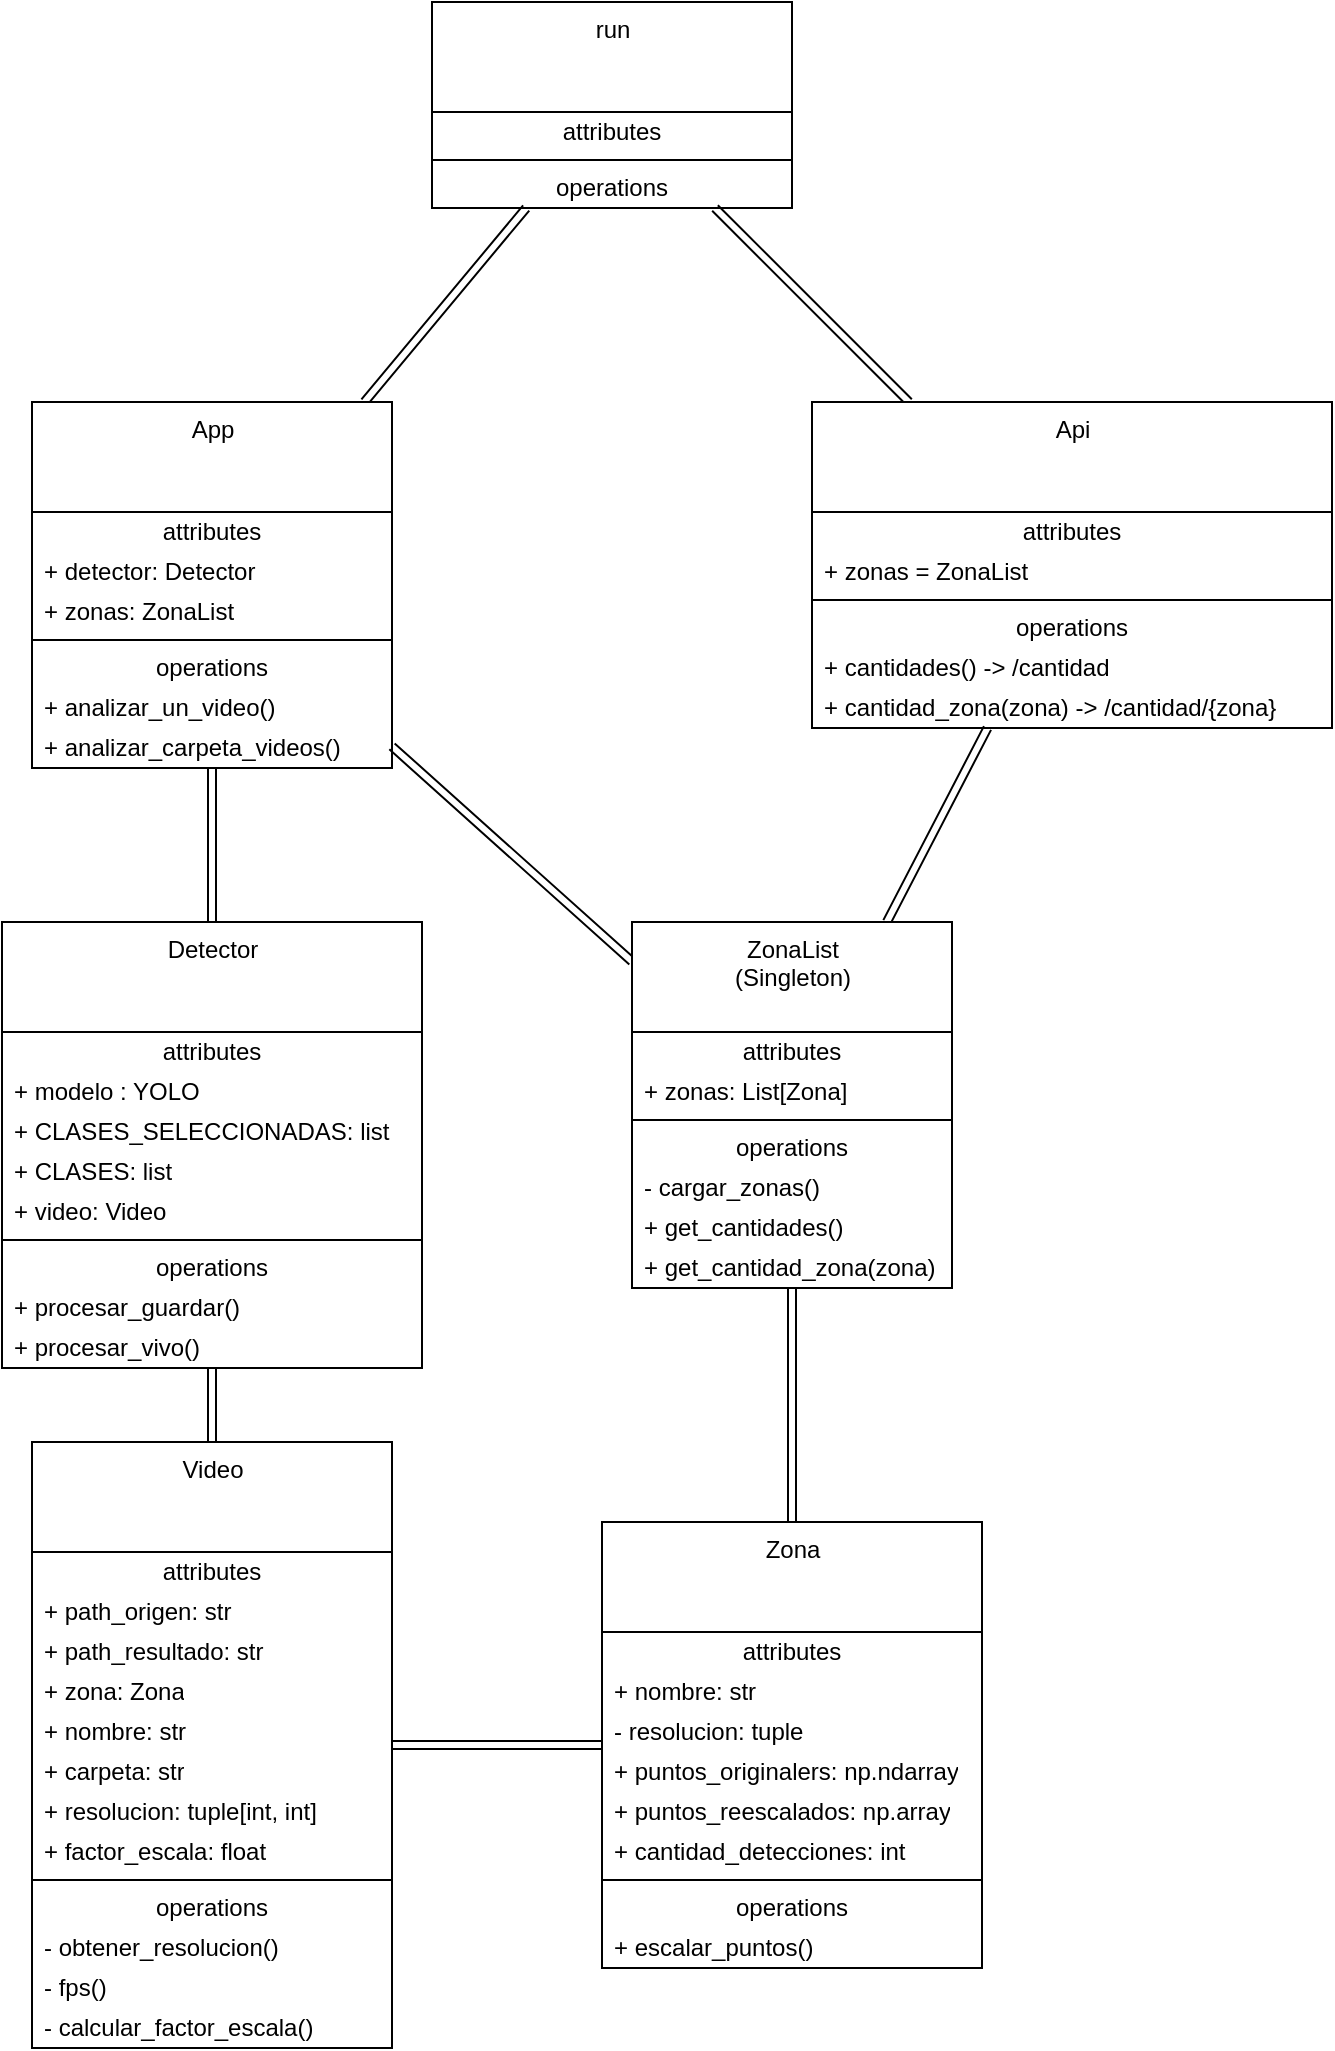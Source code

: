<mxfile>
    <diagram id="qhMWGfGjDjibE9gasaRi" name="Página-1">
        <mxGraphModel dx="2295" dy="841" grid="1" gridSize="10" guides="1" tooltips="1" connect="1" arrows="1" fold="1" page="1" pageScale="1" pageWidth="827" pageHeight="1169" math="0" shadow="0">
            <root>
                <mxCell id="0"/>
                <mxCell id="1" parent="0"/>
                <mxCell id="79" style="edgeStyle=none;html=1;shape=link;" parent="1" source="3" target="40" edge="1">
                    <mxGeometry relative="1" as="geometry"/>
                </mxCell>
                <mxCell id="3" value="App&lt;br&gt;" style="swimlane;fontStyle=0;align=center;verticalAlign=top;childLayout=stackLayout;horizontal=1;startSize=55;horizontalStack=0;resizeParent=1;resizeParentMax=0;resizeLast=0;collapsible=0;marginBottom=0;html=1;" parent="1" vertex="1">
                    <mxGeometry x="-715" y="230" width="180" height="183" as="geometry"/>
                </mxCell>
                <mxCell id="4" value="attributes" style="text;html=1;strokeColor=none;fillColor=none;align=center;verticalAlign=middle;spacingLeft=4;spacingRight=4;overflow=hidden;rotatable=0;points=[[0,0.5],[1,0.5]];portConstraint=eastwest;" parent="3" vertex="1">
                    <mxGeometry y="55" width="180" height="20" as="geometry"/>
                </mxCell>
                <mxCell id="37" value="+ detector: Detector" style="text;html=1;strokeColor=none;fillColor=none;align=left;verticalAlign=middle;spacingLeft=4;spacingRight=4;overflow=hidden;rotatable=0;points=[[0,0.5],[1,0.5]];portConstraint=eastwest;" parent="3" vertex="1">
                    <mxGeometry y="75" width="180" height="20" as="geometry"/>
                </mxCell>
                <mxCell id="5" value="+ zonas: ZonaList" style="text;html=1;strokeColor=none;fillColor=none;align=left;verticalAlign=middle;spacingLeft=4;spacingRight=4;overflow=hidden;rotatable=0;points=[[0,0.5],[1,0.5]];portConstraint=eastwest;" parent="3" vertex="1">
                    <mxGeometry y="95" width="180" height="20" as="geometry"/>
                </mxCell>
                <mxCell id="8" value="" style="line;strokeWidth=1;fillColor=none;align=left;verticalAlign=middle;spacingTop=-1;spacingLeft=3;spacingRight=3;rotatable=0;labelPosition=right;points=[];portConstraint=eastwest;" parent="3" vertex="1">
                    <mxGeometry y="115" width="180" height="8" as="geometry"/>
                </mxCell>
                <mxCell id="9" value="operations" style="text;html=1;strokeColor=none;fillColor=none;align=center;verticalAlign=middle;spacingLeft=4;spacingRight=4;overflow=hidden;rotatable=0;points=[[0,0.5],[1,0.5]];portConstraint=eastwest;" parent="3" vertex="1">
                    <mxGeometry y="123" width="180" height="20" as="geometry"/>
                </mxCell>
                <mxCell id="10" value="+ analizar_un_video()" style="text;html=1;strokeColor=none;fillColor=none;align=left;verticalAlign=middle;spacingLeft=4;spacingRight=4;overflow=hidden;rotatable=0;points=[[0,0.5],[1,0.5]];portConstraint=eastwest;" parent="3" vertex="1">
                    <mxGeometry y="143" width="180" height="20" as="geometry"/>
                </mxCell>
                <mxCell id="39" value="+ analizar_carpeta_videos()" style="text;html=1;strokeColor=none;fillColor=none;align=left;verticalAlign=middle;spacingLeft=4;spacingRight=4;overflow=hidden;rotatable=0;points=[[0,0.5],[1,0.5]];portConstraint=eastwest;" parent="3" vertex="1">
                    <mxGeometry y="163" width="180" height="20" as="geometry"/>
                </mxCell>
                <mxCell id="82" style="edgeStyle=none;shape=link;html=1;" parent="1" source="11" target="3" edge="1">
                    <mxGeometry relative="1" as="geometry"/>
                </mxCell>
                <mxCell id="11" value="Detector&lt;br&gt;" style="swimlane;fontStyle=0;align=center;verticalAlign=top;childLayout=stackLayout;horizontal=1;startSize=55;horizontalStack=0;resizeParent=1;resizeParentMax=0;resizeLast=0;collapsible=0;marginBottom=0;html=1;" parent="1" vertex="1">
                    <mxGeometry x="-730" y="490" width="210" height="223" as="geometry"/>
                </mxCell>
                <mxCell id="12" value="attributes" style="text;html=1;strokeColor=none;fillColor=none;align=center;verticalAlign=middle;spacingLeft=4;spacingRight=4;overflow=hidden;rotatable=0;points=[[0,0.5],[1,0.5]];portConstraint=eastwest;" parent="11" vertex="1">
                    <mxGeometry y="55" width="210" height="20" as="geometry"/>
                </mxCell>
                <mxCell id="13" value="+ modelo : YOLO" style="text;html=1;strokeColor=none;fillColor=none;align=left;verticalAlign=middle;spacingLeft=4;spacingRight=4;overflow=hidden;rotatable=0;points=[[0,0.5],[1,0.5]];portConstraint=eastwest;" parent="11" vertex="1">
                    <mxGeometry y="75" width="210" height="20" as="geometry"/>
                </mxCell>
                <mxCell id="62" value="+ CLASES_SELECCIONADAS: list" style="text;html=1;strokeColor=none;fillColor=none;align=left;verticalAlign=middle;spacingLeft=4;spacingRight=4;overflow=hidden;rotatable=0;points=[[0,0.5],[1,0.5]];portConstraint=eastwest;" parent="11" vertex="1">
                    <mxGeometry y="95" width="210" height="20" as="geometry"/>
                </mxCell>
                <mxCell id="63" value="+ CLASES: list" style="text;html=1;strokeColor=none;fillColor=none;align=left;verticalAlign=middle;spacingLeft=4;spacingRight=4;overflow=hidden;rotatable=0;points=[[0,0.5],[1,0.5]];portConstraint=eastwest;" parent="11" vertex="1">
                    <mxGeometry y="115" width="210" height="20" as="geometry"/>
                </mxCell>
                <mxCell id="88" value="+ video: Video" style="text;html=1;strokeColor=none;fillColor=none;align=left;verticalAlign=middle;spacingLeft=4;spacingRight=4;overflow=hidden;rotatable=0;points=[[0,0.5],[1,0.5]];portConstraint=eastwest;" parent="11" vertex="1">
                    <mxGeometry y="135" width="210" height="20" as="geometry"/>
                </mxCell>
                <mxCell id="16" value="" style="line;strokeWidth=1;fillColor=none;align=left;verticalAlign=middle;spacingTop=-1;spacingLeft=3;spacingRight=3;rotatable=0;labelPosition=right;points=[];portConstraint=eastwest;" parent="11" vertex="1">
                    <mxGeometry y="155" width="210" height="8" as="geometry"/>
                </mxCell>
                <mxCell id="17" value="operations" style="text;html=1;strokeColor=none;fillColor=none;align=center;verticalAlign=middle;spacingLeft=4;spacingRight=4;overflow=hidden;rotatable=0;points=[[0,0.5],[1,0.5]];portConstraint=eastwest;" parent="11" vertex="1">
                    <mxGeometry y="163" width="210" height="20" as="geometry"/>
                </mxCell>
                <mxCell id="18" value="+ procesar_guardar()" style="text;html=1;strokeColor=none;fillColor=none;align=left;verticalAlign=middle;spacingLeft=4;spacingRight=4;overflow=hidden;rotatable=0;points=[[0,0.5],[1,0.5]];portConstraint=eastwest;" parent="11" vertex="1">
                    <mxGeometry y="183" width="210" height="20" as="geometry"/>
                </mxCell>
                <mxCell id="61" value="+ procesar_vivo()" style="text;html=1;strokeColor=none;fillColor=none;align=left;verticalAlign=middle;spacingLeft=4;spacingRight=4;overflow=hidden;rotatable=0;points=[[0,0.5],[1,0.5]];portConstraint=eastwest;" parent="11" vertex="1">
                    <mxGeometry y="203" width="210" height="20" as="geometry"/>
                </mxCell>
                <mxCell id="80" style="edgeStyle=none;html=1;shape=link;" parent="1" source="19" target="40" edge="1">
                    <mxGeometry relative="1" as="geometry"/>
                </mxCell>
                <mxCell id="19" value="Api&lt;br&gt;" style="swimlane;fontStyle=0;align=center;verticalAlign=top;childLayout=stackLayout;horizontal=1;startSize=55;horizontalStack=0;resizeParent=1;resizeParentMax=0;resizeLast=0;collapsible=0;marginBottom=0;html=1;" parent="1" vertex="1">
                    <mxGeometry x="-325" y="230" width="260" height="163" as="geometry"/>
                </mxCell>
                <mxCell id="20" value="attributes" style="text;html=1;strokeColor=none;fillColor=none;align=center;verticalAlign=middle;spacingLeft=4;spacingRight=4;overflow=hidden;rotatable=0;points=[[0,0.5],[1,0.5]];portConstraint=eastwest;" parent="19" vertex="1">
                    <mxGeometry y="55" width="260" height="20" as="geometry"/>
                </mxCell>
                <mxCell id="90" value="+ zonas = ZonaList" style="text;html=1;strokeColor=none;fillColor=none;align=left;verticalAlign=middle;spacingLeft=4;spacingRight=4;overflow=hidden;rotatable=0;points=[[0,0.5],[1,0.5]];portConstraint=eastwest;" vertex="1" parent="19">
                    <mxGeometry y="75" width="260" height="20" as="geometry"/>
                </mxCell>
                <mxCell id="24" value="" style="line;strokeWidth=1;fillColor=none;align=left;verticalAlign=middle;spacingTop=-1;spacingLeft=3;spacingRight=3;rotatable=0;labelPosition=right;points=[];portConstraint=eastwest;" parent="19" vertex="1">
                    <mxGeometry y="95" width="260" height="8" as="geometry"/>
                </mxCell>
                <mxCell id="25" value="operations" style="text;html=1;strokeColor=none;fillColor=none;align=center;verticalAlign=middle;spacingLeft=4;spacingRight=4;overflow=hidden;rotatable=0;points=[[0,0.5],[1,0.5]];portConstraint=eastwest;" parent="19" vertex="1">
                    <mxGeometry y="103" width="260" height="20" as="geometry"/>
                </mxCell>
                <mxCell id="26" value="+ cantidades() -&amp;gt; /cantidad" style="text;html=1;strokeColor=none;fillColor=none;align=left;verticalAlign=middle;spacingLeft=4;spacingRight=4;overflow=hidden;rotatable=0;points=[[0,0.5],[1,0.5]];portConstraint=eastwest;" parent="19" vertex="1">
                    <mxGeometry y="123" width="260" height="20" as="geometry"/>
                </mxCell>
                <mxCell id="60" value="+ cantidad_zona(zona) -&amp;gt; /cantidad/{zona}" style="text;html=1;strokeColor=none;fillColor=none;align=left;verticalAlign=middle;spacingLeft=4;spacingRight=4;overflow=hidden;rotatable=0;points=[[0,0.5],[1,0.5]];portConstraint=eastwest;" parent="19" vertex="1">
                    <mxGeometry y="143" width="260" height="20" as="geometry"/>
                </mxCell>
                <mxCell id="84" style="edgeStyle=none;shape=link;html=1;" parent="1" source="27" target="52" edge="1">
                    <mxGeometry relative="1" as="geometry"/>
                </mxCell>
                <mxCell id="86" style="edgeStyle=none;shape=link;html=1;" parent="1" source="27" target="64" edge="1">
                    <mxGeometry relative="1" as="geometry"/>
                </mxCell>
                <mxCell id="27" value="Zona" style="swimlane;fontStyle=0;align=center;verticalAlign=top;childLayout=stackLayout;horizontal=1;startSize=55;horizontalStack=0;resizeParent=1;resizeParentMax=0;resizeLast=0;collapsible=0;marginBottom=0;html=1;" parent="1" vertex="1">
                    <mxGeometry x="-430" y="790" width="190" height="223" as="geometry"/>
                </mxCell>
                <mxCell id="28" value="attributes" style="text;html=1;strokeColor=none;fillColor=none;align=center;verticalAlign=middle;spacingLeft=4;spacingRight=4;overflow=hidden;rotatable=0;points=[[0,0.5],[1,0.5]];portConstraint=eastwest;" parent="27" vertex="1">
                    <mxGeometry y="55" width="190" height="20" as="geometry"/>
                </mxCell>
                <mxCell id="29" value="+ nombre: str" style="text;html=1;strokeColor=none;fillColor=none;align=left;verticalAlign=middle;spacingLeft=4;spacingRight=4;overflow=hidden;rotatable=0;points=[[0,0.5],[1,0.5]];portConstraint=eastwest;" parent="27" vertex="1">
                    <mxGeometry y="75" width="190" height="20" as="geometry"/>
                </mxCell>
                <mxCell id="48" value="- resolucion: tuple" style="text;html=1;strokeColor=none;fillColor=none;align=left;verticalAlign=middle;spacingLeft=4;spacingRight=4;overflow=hidden;rotatable=0;points=[[0,0.5],[1,0.5]];portConstraint=eastwest;" parent="27" vertex="1">
                    <mxGeometry y="95" width="190" height="20" as="geometry"/>
                </mxCell>
                <mxCell id="49" value="+ puntos_originalers:&amp;nbsp;np.ndarray" style="text;html=1;strokeColor=none;fillColor=none;align=left;verticalAlign=middle;spacingLeft=4;spacingRight=4;overflow=hidden;rotatable=0;points=[[0,0.5],[1,0.5]];portConstraint=eastwest;" parent="27" vertex="1">
                    <mxGeometry y="115" width="190" height="20" as="geometry"/>
                </mxCell>
                <mxCell id="50" value="+ puntos_reescalados: np.array" style="text;html=1;strokeColor=none;fillColor=none;align=left;verticalAlign=middle;spacingLeft=4;spacingRight=4;overflow=hidden;rotatable=0;points=[[0,0.5],[1,0.5]];portConstraint=eastwest;" parent="27" vertex="1">
                    <mxGeometry y="135" width="190" height="20" as="geometry"/>
                </mxCell>
                <mxCell id="51" value="+ cantidad_detecciones: int" style="text;html=1;strokeColor=none;fillColor=none;align=left;verticalAlign=middle;spacingLeft=4;spacingRight=4;overflow=hidden;rotatable=0;points=[[0,0.5],[1,0.5]];portConstraint=eastwest;" parent="27" vertex="1">
                    <mxGeometry y="155" width="190" height="20" as="geometry"/>
                </mxCell>
                <mxCell id="32" value="" style="line;strokeWidth=1;fillColor=none;align=left;verticalAlign=middle;spacingTop=-1;spacingLeft=3;spacingRight=3;rotatable=0;labelPosition=right;points=[];portConstraint=eastwest;" parent="27" vertex="1">
                    <mxGeometry y="175" width="190" height="8" as="geometry"/>
                </mxCell>
                <mxCell id="33" value="operations" style="text;html=1;strokeColor=none;fillColor=none;align=center;verticalAlign=middle;spacingLeft=4;spacingRight=4;overflow=hidden;rotatable=0;points=[[0,0.5],[1,0.5]];portConstraint=eastwest;" parent="27" vertex="1">
                    <mxGeometry y="183" width="190" height="20" as="geometry"/>
                </mxCell>
                <mxCell id="34" value="+ escalar_puntos()" style="text;html=1;strokeColor=none;fillColor=none;align=left;verticalAlign=middle;spacingLeft=4;spacingRight=4;overflow=hidden;rotatable=0;points=[[0,0.5],[1,0.5]];portConstraint=eastwest;" parent="27" vertex="1">
                    <mxGeometry y="203" width="190" height="20" as="geometry"/>
                </mxCell>
                <mxCell id="40" value="run" style="swimlane;fontStyle=0;align=center;verticalAlign=top;childLayout=stackLayout;horizontal=1;startSize=55;horizontalStack=0;resizeParent=1;resizeParentMax=0;resizeLast=0;collapsible=0;marginBottom=0;html=1;" parent="1" vertex="1">
                    <mxGeometry x="-515" y="30" width="180" height="103" as="geometry"/>
                </mxCell>
                <mxCell id="41" value="attributes" style="text;html=1;strokeColor=none;fillColor=none;align=center;verticalAlign=middle;spacingLeft=4;spacingRight=4;overflow=hidden;rotatable=0;points=[[0,0.5],[1,0.5]];portConstraint=eastwest;" parent="40" vertex="1">
                    <mxGeometry y="55" width="180" height="20" as="geometry"/>
                </mxCell>
                <mxCell id="44" value="" style="line;strokeWidth=1;fillColor=none;align=left;verticalAlign=middle;spacingTop=-1;spacingLeft=3;spacingRight=3;rotatable=0;labelPosition=right;points=[];portConstraint=eastwest;" parent="40" vertex="1">
                    <mxGeometry y="75" width="180" height="8" as="geometry"/>
                </mxCell>
                <mxCell id="45" value="operations" style="text;html=1;strokeColor=none;fillColor=none;align=center;verticalAlign=middle;spacingLeft=4;spacingRight=4;overflow=hidden;rotatable=0;points=[[0,0.5],[1,0.5]];portConstraint=eastwest;" parent="40" vertex="1">
                    <mxGeometry y="83" width="180" height="20" as="geometry"/>
                </mxCell>
                <mxCell id="83" style="edgeStyle=none;shape=link;html=1;" parent="1" source="52" target="3" edge="1">
                    <mxGeometry relative="1" as="geometry"/>
                </mxCell>
                <mxCell id="85" style="edgeStyle=none;shape=link;html=1;" parent="1" source="52" target="19" edge="1">
                    <mxGeometry relative="1" as="geometry"/>
                </mxCell>
                <mxCell id="52" value="ZonaList&lt;br&gt;(Singleton)" style="swimlane;fontStyle=0;align=center;verticalAlign=top;childLayout=stackLayout;horizontal=1;startSize=55;horizontalStack=0;resizeParent=1;resizeParentMax=0;resizeLast=0;collapsible=0;marginBottom=0;html=1;" parent="1" vertex="1">
                    <mxGeometry x="-415" y="490" width="160" height="183" as="geometry"/>
                </mxCell>
                <mxCell id="53" value="attributes" style="text;html=1;strokeColor=none;fillColor=none;align=center;verticalAlign=middle;spacingLeft=4;spacingRight=4;overflow=hidden;rotatable=0;points=[[0,0.5],[1,0.5]];portConstraint=eastwest;" parent="52" vertex="1">
                    <mxGeometry y="55" width="160" height="20" as="geometry"/>
                </mxCell>
                <mxCell id="78" value="+ zonas: List[Zona]" style="text;html=1;strokeColor=none;fillColor=none;align=left;verticalAlign=middle;spacingLeft=4;spacingRight=4;overflow=hidden;rotatable=0;points=[[0,0.5],[1,0.5]];portConstraint=eastwest;" parent="52" vertex="1">
                    <mxGeometry y="75" width="160" height="20" as="geometry"/>
                </mxCell>
                <mxCell id="55" value="" style="line;strokeWidth=1;fillColor=none;align=left;verticalAlign=middle;spacingTop=-1;spacingLeft=3;spacingRight=3;rotatable=0;labelPosition=right;points=[];portConstraint=eastwest;" parent="52" vertex="1">
                    <mxGeometry y="95" width="160" height="8" as="geometry"/>
                </mxCell>
                <mxCell id="56" value="operations" style="text;html=1;strokeColor=none;fillColor=none;align=center;verticalAlign=middle;spacingLeft=4;spacingRight=4;overflow=hidden;rotatable=0;points=[[0,0.5],[1,0.5]];portConstraint=eastwest;" parent="52" vertex="1">
                    <mxGeometry y="103" width="160" height="20" as="geometry"/>
                </mxCell>
                <mxCell id="57" value="- cargar_zonas()&lt;br&gt;" style="text;html=1;strokeColor=none;fillColor=none;align=left;verticalAlign=middle;spacingLeft=4;spacingRight=4;overflow=hidden;rotatable=0;points=[[0,0.5],[1,0.5]];portConstraint=eastwest;" parent="52" vertex="1">
                    <mxGeometry y="123" width="160" height="20" as="geometry"/>
                </mxCell>
                <mxCell id="58" value="+ get_cantidades()" style="text;html=1;strokeColor=none;fillColor=none;align=left;verticalAlign=middle;spacingLeft=4;spacingRight=4;overflow=hidden;rotatable=0;points=[[0,0.5],[1,0.5]];portConstraint=eastwest;" parent="52" vertex="1">
                    <mxGeometry y="143" width="160" height="20" as="geometry"/>
                </mxCell>
                <mxCell id="59" value="+ get_cantidad_zona(zona)" style="text;html=1;strokeColor=none;fillColor=none;align=left;verticalAlign=middle;spacingLeft=4;spacingRight=4;overflow=hidden;rotatable=0;points=[[0,0.5],[1,0.5]];portConstraint=eastwest;" parent="52" vertex="1">
                    <mxGeometry y="163" width="160" height="20" as="geometry"/>
                </mxCell>
                <mxCell id="87" style="edgeStyle=none;shape=link;html=1;" parent="1" source="64" target="11" edge="1">
                    <mxGeometry relative="1" as="geometry"/>
                </mxCell>
                <mxCell id="64" value="Video" style="swimlane;fontStyle=0;align=center;verticalAlign=top;childLayout=stackLayout;horizontal=1;startSize=55;horizontalStack=0;resizeParent=1;resizeParentMax=0;resizeLast=0;collapsible=0;marginBottom=0;html=1;" parent="1" vertex="1">
                    <mxGeometry x="-715" y="750" width="180" height="303" as="geometry"/>
                </mxCell>
                <mxCell id="65" value="attributes" style="text;html=1;strokeColor=none;fillColor=none;align=center;verticalAlign=middle;spacingLeft=4;spacingRight=4;overflow=hidden;rotatable=0;points=[[0,0.5],[1,0.5]];portConstraint=eastwest;" parent="64" vertex="1">
                    <mxGeometry y="55" width="180" height="20" as="geometry"/>
                </mxCell>
                <mxCell id="66" value="+ path_origen: str" style="text;html=1;strokeColor=none;fillColor=none;align=left;verticalAlign=middle;spacingLeft=4;spacingRight=4;overflow=hidden;rotatable=0;points=[[0,0.5],[1,0.5]];portConstraint=eastwest;" parent="64" vertex="1">
                    <mxGeometry y="75" width="180" height="20" as="geometry"/>
                </mxCell>
                <mxCell id="73" value="+ path_resultado: str" style="text;html=1;strokeColor=none;fillColor=none;align=left;verticalAlign=middle;spacingLeft=4;spacingRight=4;overflow=hidden;rotatable=0;points=[[0,0.5],[1,0.5]];portConstraint=eastwest;" parent="64" vertex="1">
                    <mxGeometry y="95" width="180" height="20" as="geometry"/>
                </mxCell>
                <mxCell id="67" value="+ zona: Zona" style="text;html=1;strokeColor=none;fillColor=none;align=left;verticalAlign=middle;spacingLeft=4;spacingRight=4;overflow=hidden;rotatable=0;points=[[0,0.5],[1,0.5]];portConstraint=eastwest;" parent="64" vertex="1">
                    <mxGeometry y="115" width="180" height="20" as="geometry"/>
                </mxCell>
                <mxCell id="72" value="+ nombre: str" style="text;html=1;strokeColor=none;fillColor=none;align=left;verticalAlign=middle;spacingLeft=4;spacingRight=4;overflow=hidden;rotatable=0;points=[[0,0.5],[1,0.5]];portConstraint=eastwest;" parent="64" vertex="1">
                    <mxGeometry y="135" width="180" height="20" as="geometry"/>
                </mxCell>
                <mxCell id="74" value="+ carpeta: str" style="text;html=1;strokeColor=none;fillColor=none;align=left;verticalAlign=middle;spacingLeft=4;spacingRight=4;overflow=hidden;rotatable=0;points=[[0,0.5],[1,0.5]];portConstraint=eastwest;" parent="64" vertex="1">
                    <mxGeometry y="155" width="180" height="20" as="geometry"/>
                </mxCell>
                <mxCell id="75" value="+ resolucion: tuple[int, int]" style="text;html=1;strokeColor=none;fillColor=none;align=left;verticalAlign=middle;spacingLeft=4;spacingRight=4;overflow=hidden;rotatable=0;points=[[0,0.5],[1,0.5]];portConstraint=eastwest;" parent="64" vertex="1">
                    <mxGeometry y="175" width="180" height="20" as="geometry"/>
                </mxCell>
                <mxCell id="76" value="+ factor_escala: float" style="text;html=1;strokeColor=none;fillColor=none;align=left;verticalAlign=middle;spacingLeft=4;spacingRight=4;overflow=hidden;rotatable=0;points=[[0,0.5],[1,0.5]];portConstraint=eastwest;" parent="64" vertex="1">
                    <mxGeometry y="195" width="180" height="20" as="geometry"/>
                </mxCell>
                <mxCell id="68" value="" style="line;strokeWidth=1;fillColor=none;align=left;verticalAlign=middle;spacingTop=-1;spacingLeft=3;spacingRight=3;rotatable=0;labelPosition=right;points=[];portConstraint=eastwest;" parent="64" vertex="1">
                    <mxGeometry y="215" width="180" height="8" as="geometry"/>
                </mxCell>
                <mxCell id="69" value="operations" style="text;html=1;strokeColor=none;fillColor=none;align=center;verticalAlign=middle;spacingLeft=4;spacingRight=4;overflow=hidden;rotatable=0;points=[[0,0.5],[1,0.5]];portConstraint=eastwest;" parent="64" vertex="1">
                    <mxGeometry y="223" width="180" height="20" as="geometry"/>
                </mxCell>
                <mxCell id="70" value="- obtener_resolucion()" style="text;html=1;strokeColor=none;fillColor=none;align=left;verticalAlign=middle;spacingLeft=4;spacingRight=4;overflow=hidden;rotatable=0;points=[[0,0.5],[1,0.5]];portConstraint=eastwest;" parent="64" vertex="1">
                    <mxGeometry y="243" width="180" height="20" as="geometry"/>
                </mxCell>
                <mxCell id="71" value="- fps()" style="text;html=1;strokeColor=none;fillColor=none;align=left;verticalAlign=middle;spacingLeft=4;spacingRight=4;overflow=hidden;rotatable=0;points=[[0,0.5],[1,0.5]];portConstraint=eastwest;" parent="64" vertex="1">
                    <mxGeometry y="263" width="180" height="20" as="geometry"/>
                </mxCell>
                <mxCell id="77" value="- calcular_factor_escala()" style="text;html=1;strokeColor=none;fillColor=none;align=left;verticalAlign=middle;spacingLeft=4;spacingRight=4;overflow=hidden;rotatable=0;points=[[0,0.5],[1,0.5]];portConstraint=eastwest;" parent="64" vertex="1">
                    <mxGeometry y="283" width="180" height="20" as="geometry"/>
                </mxCell>
            </root>
        </mxGraphModel>
    </diagram>
</mxfile>